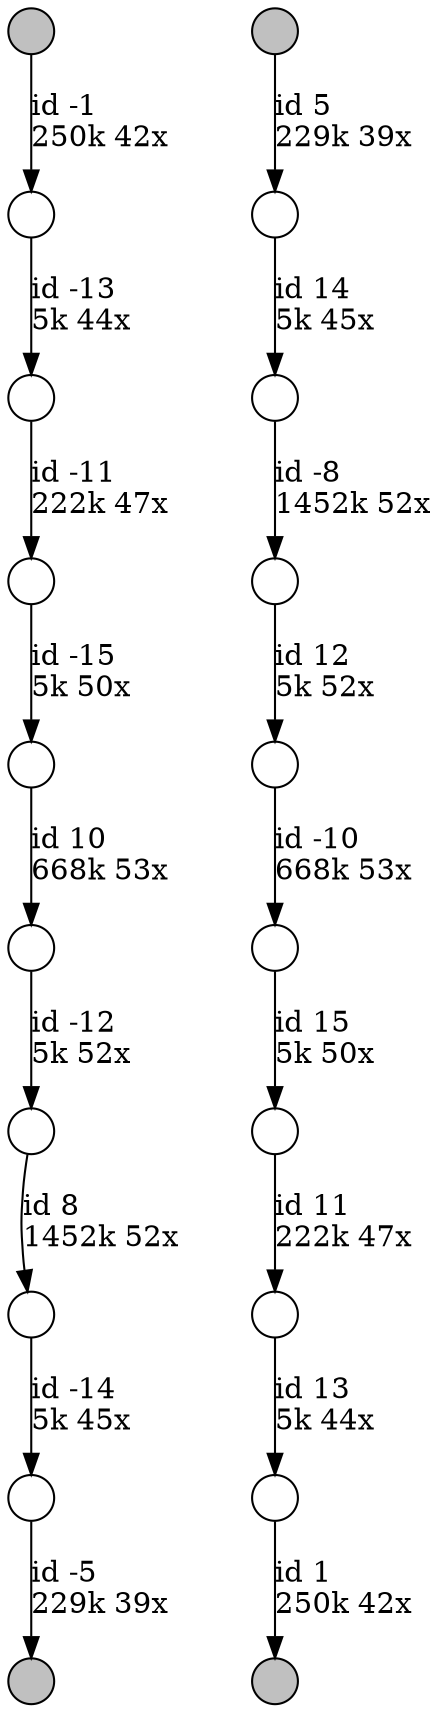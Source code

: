 digraph {
nodesep = 0.5;
node [shape = circle, label = "", height = 0.3];
"0" [style = "filled", fillcolor = "grey"];
"1" [style = "filled", fillcolor = "grey"];
"2" [style = "filled", fillcolor = "grey"];
"3" [style = "filled", fillcolor = "grey"];
"5" -> "4" [label = "id 15\l5k 50x", color = "black"] ;
"7" -> "6" [label = "id -15\l5k 50x", color = "black"] ;
"9" -> "8" [label = "id 14\l5k 45x", color = "black"] ;
"11" -> "10" [label = "id -13\l5k 44x", color = "black"] ;
"13" -> "12" [label = "id 13\l5k 44x", color = "black"] ;
"15" -> "14" [label = "id 12\l5k 52x", color = "black"] ;
"17" -> "16" [label = "id -12\l5k 52x", color = "black"] ;
"14" -> "5" [label = "id -10\l668k 53x", color = "black"] ;
"19" -> "18" [label = "id -14\l5k 45x", color = "black"] ;
"8" -> "15" [label = "id -8\l1452k 52x", color = "black"] ;
"16" -> "19" [label = "id 8\l1452k 52x", color = "black"] ;
"12" -> "2" [label = "id 1\l250k 42x", color = "black"] ;
"4" -> "13" [label = "id 11\l222k 47x", color = "black"] ;
"0" -> "11" [label = "id -1\l250k 42x", color = "black"] ;
"6" -> "17" [label = "id 10\l668k 53x", color = "black"] ;
"10" -> "7" [label = "id -11\l222k 47x", color = "black"] ;
"3" -> "9" [label = "id 5\l229k 39x", color = "black"] ;
"18" -> "1" [label = "id -5\l229k 39x", color = "black"] ;
}
